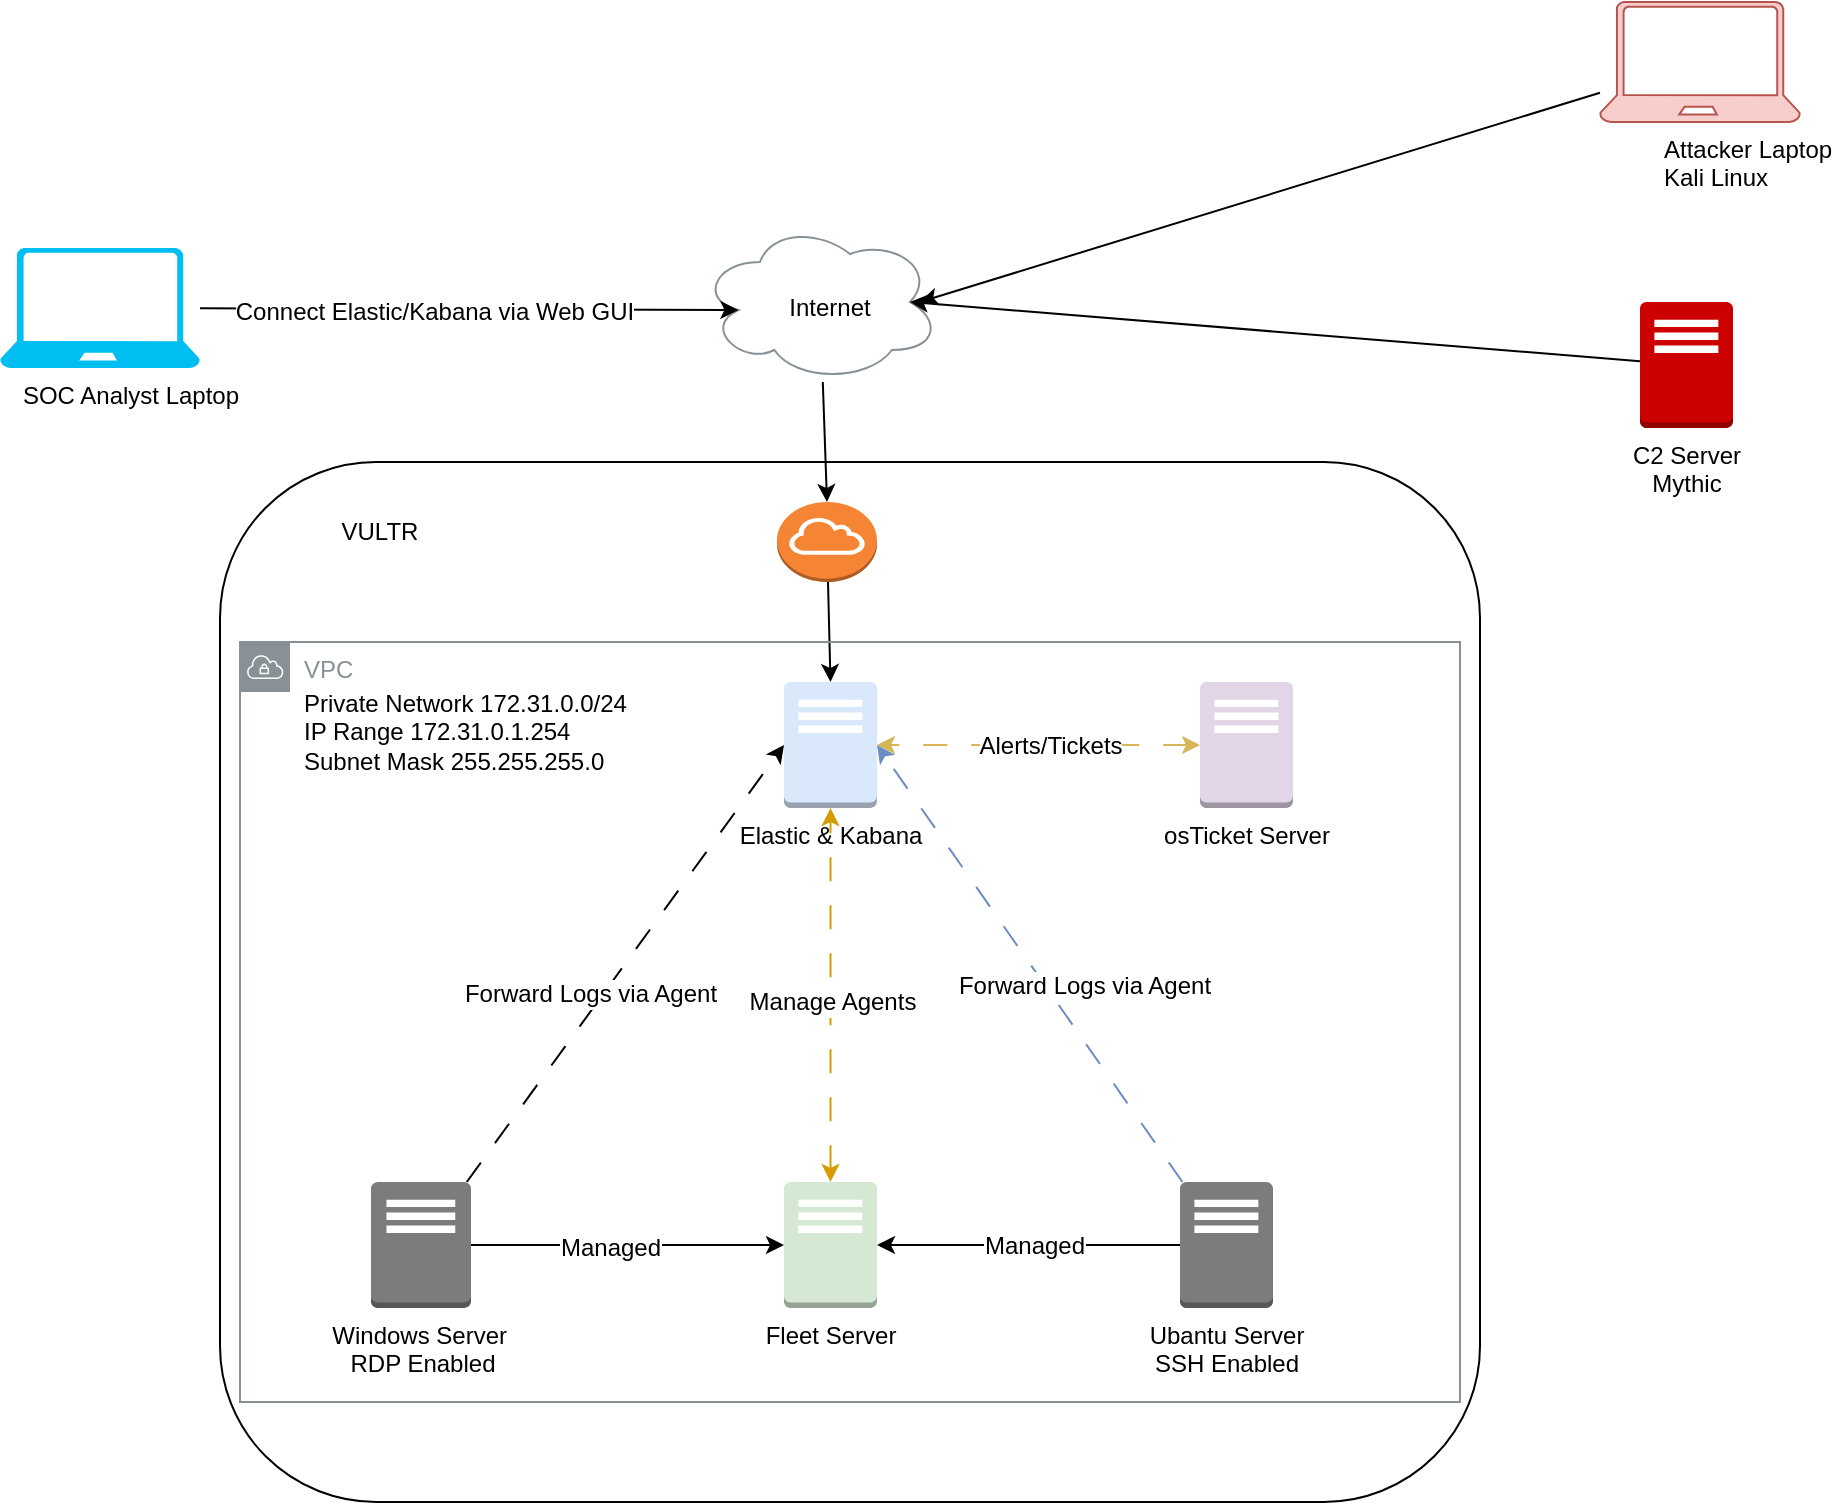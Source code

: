 <mxfile version="24.7.10">
  <diagram name="Page-1" id="KeTyE-5ZPgZzpwtjB9rL">
    <mxGraphModel dx="1434" dy="752" grid="1" gridSize="10" guides="1" tooltips="1" connect="1" arrows="1" fold="1" page="0" pageScale="1" pageWidth="850" pageHeight="1100" background="none" math="0" shadow="0">
      <root>
        <mxCell id="0" />
        <mxCell id="1" parent="0" />
        <mxCell id="5v4IaVlljQYW-ZFjI5Rw-18" value="VPC" style="sketch=0;outlineConnect=0;gradientColor=none;html=1;whiteSpace=wrap;fontSize=12;fontStyle=0;shape=mxgraph.aws4.group;grIcon=mxgraph.aws4.group_vpc;strokeColor=#879196;fillColor=none;verticalAlign=top;align=left;spacingLeft=30;fontColor=#879196;dashed=0;movable=1;resizable=1;rotatable=1;deletable=1;editable=1;locked=0;connectable=1;" vertex="1" parent="1">
          <mxGeometry x="170" y="450" width="520" height="410" as="geometry" />
        </mxCell>
        <mxCell id="5v4IaVlljQYW-ZFjI5Rw-9" value="" style="rounded=1;whiteSpace=wrap;html=1;" vertex="1" parent="1">
          <mxGeometry x="120" y="370" width="630" height="520" as="geometry" />
        </mxCell>
        <mxCell id="5v4IaVlljQYW-ZFjI5Rw-1" value="Elastic &amp;amp; Kabana" style="outlineConnect=0;dashed=0;verticalLabelPosition=bottom;verticalAlign=top;align=center;html=1;shape=mxgraph.aws3.traditional_server;fillColor=#dae8fc;strokeColor=#6c8ebf;" vertex="1" parent="1">
          <mxGeometry x="402" y="480" width="46.5" height="63" as="geometry" />
        </mxCell>
        <mxCell id="5v4IaVlljQYW-ZFjI5Rw-3" value="C2 Server&lt;div&gt;Mythic&lt;/div&gt;" style="outlineConnect=0;dashed=0;verticalLabelPosition=bottom;verticalAlign=top;align=center;html=1;shape=mxgraph.aws3.traditional_server;fillColor=#CC0000;strokeColor=#b85450;" vertex="1" parent="1">
          <mxGeometry x="830" y="290" width="46.5" height="63" as="geometry" />
        </mxCell>
        <mxCell id="5v4IaVlljQYW-ZFjI5Rw-4" value="os&lt;span style=&quot;background-color: initial;&quot;&gt;Ticket Server&lt;/span&gt;&lt;div&gt;&lt;div&gt;&lt;div&gt;&lt;br&gt;&lt;/div&gt;&lt;/div&gt;&lt;/div&gt;" style="outlineConnect=0;dashed=0;verticalLabelPosition=bottom;verticalAlign=top;align=center;html=1;shape=mxgraph.aws3.traditional_server;fillColor=#e1d5e7;strokeColor=#9673a6;" vertex="1" parent="1">
          <mxGeometry x="610" y="480" width="46.5" height="63" as="geometry" />
        </mxCell>
        <mxCell id="5v4IaVlljQYW-ZFjI5Rw-26" style="edgeStyle=orthogonalEdgeStyle;rounded=0;orthogonalLoop=1;jettySize=auto;html=1;fontFamily=Helvetica;fontSize=12;fontColor=#879196;fontStyle=0;resizable=1;" edge="1" parent="1" source="5v4IaVlljQYW-ZFjI5Rw-5" target="5v4IaVlljQYW-ZFjI5Rw-6">
          <mxGeometry relative="1" as="geometry" />
        </mxCell>
        <mxCell id="5v4IaVlljQYW-ZFjI5Rw-29" value="&lt;font color=&quot;#000000&quot;&gt;Managed&lt;/font&gt;" style="edgeLabel;html=1;align=center;verticalAlign=middle;resizable=0;points=[];dashed=0;sketch=0;strokeColor=#879196;spacingLeft=30;fontFamily=Helvetica;fontSize=12;fontColor=#879196;fontStyle=0;fillColor=none;gradientColor=none;" vertex="1" connectable="0" parent="5v4IaVlljQYW-ZFjI5Rw-26">
          <mxGeometry x="0.159" relative="1" as="geometry">
            <mxPoint as="offset" />
          </mxGeometry>
        </mxCell>
        <mxCell id="5v4IaVlljQYW-ZFjI5Rw-5" value="Ubantu Server&lt;div&gt;SSH Enabled&lt;/div&gt;&lt;div&gt;&lt;br&gt;&lt;/div&gt;" style="outlineConnect=0;dashed=0;verticalLabelPosition=bottom;verticalAlign=top;align=center;html=1;shape=mxgraph.aws3.traditional_server;fillColor=#7D7C7C;gradientColor=none;" vertex="1" parent="1">
          <mxGeometry x="600" y="730" width="46.5" height="63" as="geometry" />
        </mxCell>
        <mxCell id="5v4IaVlljQYW-ZFjI5Rw-31" style="edgeStyle=orthogonalEdgeStyle;rounded=0;orthogonalLoop=1;jettySize=auto;html=1;fontFamily=Helvetica;fontSize=12;fontColor=#879196;fontStyle=0;resizable=1;startArrow=classic;startFill=1;fillColor=#ffe6cc;strokeColor=#d79b00;dashed=1;dashPattern=12 12;" edge="1" parent="1" source="5v4IaVlljQYW-ZFjI5Rw-6" target="5v4IaVlljQYW-ZFjI5Rw-1">
          <mxGeometry relative="1" as="geometry">
            <Array as="points">
              <mxPoint x="425" y="580" />
              <mxPoint x="425" y="580" />
            </Array>
          </mxGeometry>
        </mxCell>
        <mxCell id="5v4IaVlljQYW-ZFjI5Rw-37" value="&lt;font color=&quot;#000000&quot;&gt;Manage Agents&lt;/font&gt;" style="edgeLabel;html=1;align=center;verticalAlign=middle;resizable=0;points=[];dashed=0;sketch=0;strokeColor=#879196;spacingLeft=30;fontFamily=Helvetica;fontSize=12;fontColor=#879196;fontStyle=0;fillColor=none;gradientColor=none;" vertex="1" connectable="0" parent="5v4IaVlljQYW-ZFjI5Rw-31">
          <mxGeometry x="-0.037" y="1" relative="1" as="geometry">
            <mxPoint x="-14" as="offset" />
          </mxGeometry>
        </mxCell>
        <mxCell id="5v4IaVlljQYW-ZFjI5Rw-6" value="Fleet Server&lt;div&gt;&lt;br&gt;&lt;/div&gt;" style="outlineConnect=0;dashed=0;verticalLabelPosition=bottom;verticalAlign=top;align=center;html=1;shape=mxgraph.aws3.traditional_server;fillColor=#d5e8d4;strokeColor=#82b366;" vertex="1" parent="1">
          <mxGeometry x="402" y="730" width="46.5" height="63" as="geometry" />
        </mxCell>
        <mxCell id="5v4IaVlljQYW-ZFjI5Rw-8" value="Windows Server&amp;nbsp;&lt;div&gt;RDP Enabled&lt;div&gt;&lt;br&gt;&lt;/div&gt;&lt;/div&gt;" style="outlineConnect=0;dashed=0;verticalLabelPosition=bottom;verticalAlign=top;align=center;html=1;shape=mxgraph.aws3.traditional_server;fillColor=#7D7C7C;gradientColor=none;" vertex="1" parent="1">
          <mxGeometry x="195.5" y="730" width="50" height="63" as="geometry" />
        </mxCell>
        <mxCell id="5v4IaVlljQYW-ZFjI5Rw-10" value="VULTR" style="text;html=1;align=center;verticalAlign=middle;whiteSpace=wrap;rounded=0;" vertex="1" parent="1">
          <mxGeometry x="170" y="390" width="60" height="30" as="geometry" />
        </mxCell>
        <mxCell id="5v4IaVlljQYW-ZFjI5Rw-25" style="edgeStyle=orthogonalEdgeStyle;rounded=0;orthogonalLoop=1;jettySize=auto;html=1;entryX=0;entryY=0.5;entryDx=0;entryDy=0;entryPerimeter=0;fontFamily=Helvetica;fontSize=12;fontColor=#879196;fontStyle=0;resizable=1;" edge="1" parent="1" source="5v4IaVlljQYW-ZFjI5Rw-8" target="5v4IaVlljQYW-ZFjI5Rw-6">
          <mxGeometry relative="1" as="geometry" />
        </mxCell>
        <mxCell id="5v4IaVlljQYW-ZFjI5Rw-28" value="&lt;font color=&quot;#000000&quot;&gt;Managed&lt;/font&gt;" style="edgeLabel;html=1;align=center;verticalAlign=middle;resizable=0;points=[];dashed=0;sketch=0;strokeColor=#879196;spacingLeft=30;fontFamily=Helvetica;fontSize=12;fontColor=#879196;fontStyle=0;fillColor=none;gradientColor=none;" vertex="1" connectable="0" parent="5v4IaVlljQYW-ZFjI5Rw-25">
          <mxGeometry x="-0.325" relative="1" as="geometry">
            <mxPoint x="1" y="1" as="offset" />
          </mxGeometry>
        </mxCell>
        <mxCell id="5v4IaVlljQYW-ZFjI5Rw-32" style="edgeStyle=orthogonalEdgeStyle;rounded=0;orthogonalLoop=1;jettySize=auto;html=1;entryX=1;entryY=0.5;entryDx=0;entryDy=0;entryPerimeter=0;fontFamily=Helvetica;fontSize=12;fontColor=#879196;fontStyle=0;resizable=1;fillColor=#fff2cc;strokeColor=#d6b656;startArrow=classic;startFill=1;dashed=1;dashPattern=12 12;" edge="1" parent="1" source="5v4IaVlljQYW-ZFjI5Rw-4" target="5v4IaVlljQYW-ZFjI5Rw-1">
          <mxGeometry relative="1" as="geometry" />
        </mxCell>
        <mxCell id="5v4IaVlljQYW-ZFjI5Rw-35" value="&lt;font color=&quot;#000000&quot;&gt;Alerts/Tickets&lt;/font&gt;" style="edgeLabel;html=1;align=center;verticalAlign=middle;resizable=0;points=[];dashed=0;sketch=0;strokeColor=#879196;spacingLeft=30;fontFamily=Helvetica;fontSize=12;fontColor=#879196;fontStyle=0;fillColor=none;gradientColor=none;" vertex="1" connectable="0" parent="5v4IaVlljQYW-ZFjI5Rw-32">
          <mxGeometry x="-0.071" y="4" relative="1" as="geometry">
            <mxPoint x="-15" y="-4" as="offset" />
          </mxGeometry>
        </mxCell>
        <mxCell id="5v4IaVlljQYW-ZFjI5Rw-38" style="rounded=0;orthogonalLoop=1;jettySize=auto;html=1;entryX=0;entryY=0.5;entryDx=0;entryDy=0;entryPerimeter=0;fontFamily=Helvetica;fontSize=12;fontColor=#879196;fontStyle=0;resizable=1;dashed=1;dashPattern=12 12;" edge="1" parent="1" source="5v4IaVlljQYW-ZFjI5Rw-8" target="5v4IaVlljQYW-ZFjI5Rw-1">
          <mxGeometry relative="1" as="geometry" />
        </mxCell>
        <mxCell id="5v4IaVlljQYW-ZFjI5Rw-40" value="&lt;font color=&quot;#000000&quot;&gt;Forward Logs via Agent&lt;/font&gt;" style="edgeLabel;html=1;align=center;verticalAlign=middle;resizable=0;points=[];dashed=0;sketch=0;strokeColor=#879196;spacingLeft=30;fontFamily=Helvetica;fontSize=12;fontColor=#879196;fontStyle=0;fillColor=none;gradientColor=none;" vertex="1" connectable="0" parent="5v4IaVlljQYW-ZFjI5Rw-38">
          <mxGeometry x="-0.132" relative="1" as="geometry">
            <mxPoint x="-22" as="offset" />
          </mxGeometry>
        </mxCell>
        <mxCell id="5v4IaVlljQYW-ZFjI5Rw-39" style="rounded=0;orthogonalLoop=1;jettySize=auto;html=1;entryX=1;entryY=0.5;entryDx=0;entryDy=0;entryPerimeter=0;fontFamily=Helvetica;fontSize=12;fontColor=#879196;fontStyle=0;resizable=1;fillColor=#dae8fc;strokeColor=#6c8ebf;dashed=1;dashPattern=12 12;" edge="1" parent="1" source="5v4IaVlljQYW-ZFjI5Rw-5" target="5v4IaVlljQYW-ZFjI5Rw-1">
          <mxGeometry relative="1" as="geometry" />
        </mxCell>
        <mxCell id="5v4IaVlljQYW-ZFjI5Rw-41" value="&lt;font color=&quot;#000000&quot;&gt;Forward Logs via Agent&lt;/font&gt;" style="edgeLabel;html=1;align=center;verticalAlign=middle;resizable=0;points=[];dashed=0;sketch=0;strokeColor=#879196;spacingLeft=30;fontFamily=Helvetica;fontSize=12;fontColor=#879196;fontStyle=0;fillColor=none;gradientColor=none;" vertex="1" connectable="0" parent="5v4IaVlljQYW-ZFjI5Rw-39">
          <mxGeometry x="-0.117" y="-3" relative="1" as="geometry">
            <mxPoint as="offset" />
          </mxGeometry>
        </mxCell>
        <mxCell id="5v4IaVlljQYW-ZFjI5Rw-43" value="&lt;font color=&quot;#000000&quot;&gt;Private Network 172.31.0.0/24&lt;/font&gt;&lt;div&gt;&lt;font color=&quot;#000000&quot;&gt;IP Range 172.31.0.1.254&lt;/font&gt;&lt;/div&gt;&lt;div&gt;&lt;font color=&quot;#000000&quot;&gt;Subnet Mask 255.255.255.0&lt;/font&gt;&lt;/div&gt;" style="text;html=1;align=left;verticalAlign=middle;whiteSpace=wrap;rounded=0;fontFamily=Helvetica;fontSize=12;fontColor=#879196;fontStyle=0;resizable=1;" vertex="1" parent="1">
          <mxGeometry x="160" y="490" width="170" height="30" as="geometry" />
        </mxCell>
        <mxCell id="5v4IaVlljQYW-ZFjI5Rw-44" value="" style="outlineConnect=0;dashed=0;verticalLabelPosition=bottom;verticalAlign=top;align=center;html=1;shape=mxgraph.aws3.internet_gateway;fillColor=#F58534;gradientColor=none;sketch=0;strokeColor=#879196;spacingLeft=30;fontFamily=Helvetica;fontSize=12;fontColor=#879196;fontStyle=0;resizable=1;" vertex="1" parent="1">
          <mxGeometry x="398.5" y="390" width="50" height="40" as="geometry" />
        </mxCell>
        <mxCell id="5v4IaVlljQYW-ZFjI5Rw-54" value="" style="ellipse;shape=cloud;whiteSpace=wrap;html=1;dashed=0;sketch=0;strokeColor=#879196;align=left;verticalAlign=top;spacingLeft=30;fontFamily=Helvetica;fontSize=12;fontColor=#879196;fontStyle=0;resizable=1;fillColor=none;gradientColor=none;" vertex="1" parent="1">
          <mxGeometry x="360" y="250" width="120" height="80" as="geometry" />
        </mxCell>
        <mxCell id="5v4IaVlljQYW-ZFjI5Rw-55" value="&lt;font color=&quot;#000000&quot;&gt;Internet&lt;/font&gt;" style="text;html=1;align=center;verticalAlign=middle;whiteSpace=wrap;rounded=0;fontFamily=Helvetica;fontSize=12;fontColor=#879196;fontStyle=0;resizable=1;" vertex="1" parent="1">
          <mxGeometry x="395.25" y="278" width="60" height="30" as="geometry" />
        </mxCell>
        <mxCell id="5v4IaVlljQYW-ZFjI5Rw-62" style="rounded=0;orthogonalLoop=1;jettySize=auto;html=1;entryX=0.5;entryY=0;entryDx=0;entryDy=0;entryPerimeter=0;fontFamily=Helvetica;fontSize=12;fontColor=#879196;fontStyle=0;resizable=1;" edge="1" parent="1" source="5v4IaVlljQYW-ZFjI5Rw-44" target="5v4IaVlljQYW-ZFjI5Rw-1">
          <mxGeometry relative="1" as="geometry" />
        </mxCell>
        <mxCell id="5v4IaVlljQYW-ZFjI5Rw-64" value="&lt;font color=&quot;#000000&quot;&gt;SOC Analyst Laptop&lt;/font&gt;" style="verticalLabelPosition=bottom;html=1;verticalAlign=top;align=center;strokeColor=none;fillColor=#00BEF2;shape=mxgraph.azure.laptop;pointerEvents=1;dashed=0;sketch=0;spacingLeft=30;fontFamily=Helvetica;fontSize=12;fontColor=#879196;fontStyle=0;resizable=1;" vertex="1" parent="1">
          <mxGeometry x="10" y="263" width="100" height="60" as="geometry" />
        </mxCell>
        <mxCell id="5v4IaVlljQYW-ZFjI5Rw-72" style="rounded=0;orthogonalLoop=1;jettySize=auto;html=1;entryX=0.16;entryY=0.55;entryDx=0;entryDy=0;entryPerimeter=0;fontFamily=Helvetica;fontSize=12;fontColor=#879196;fontStyle=0;resizable=1;" edge="1" parent="1" source="5v4IaVlljQYW-ZFjI5Rw-64" target="5v4IaVlljQYW-ZFjI5Rw-54">
          <mxGeometry relative="1" as="geometry" />
        </mxCell>
        <mxCell id="5v4IaVlljQYW-ZFjI5Rw-75" value="" style="edgeLabel;html=1;align=center;verticalAlign=middle;resizable=0;points=[];dashed=0;sketch=0;strokeColor=#879196;spacingLeft=30;fontFamily=Helvetica;fontSize=12;fontColor=#879196;fontStyle=0;fillColor=none;gradientColor=none;" vertex="1" connectable="0" parent="5v4IaVlljQYW-ZFjI5Rw-72">
          <mxGeometry x="-0.71" y="-1" relative="1" as="geometry">
            <mxPoint as="offset" />
          </mxGeometry>
        </mxCell>
        <mxCell id="5v4IaVlljQYW-ZFjI5Rw-76" value="&lt;font color=&quot;#000000&quot;&gt;Connect Elastic/Kabana via Web GUI&lt;/font&gt;" style="edgeLabel;html=1;align=center;verticalAlign=middle;resizable=0;points=[];dashed=0;sketch=0;strokeColor=#879196;spacingLeft=30;fontFamily=Helvetica;fontSize=12;fontColor=#879196;fontStyle=0;fillColor=none;gradientColor=none;" vertex="1" connectable="0" parent="5v4IaVlljQYW-ZFjI5Rw-72">
          <mxGeometry x="-0.242" y="-1" relative="1" as="geometry">
            <mxPoint as="offset" />
          </mxGeometry>
        </mxCell>
        <mxCell id="5v4IaVlljQYW-ZFjI5Rw-85" style="rounded=0;orthogonalLoop=1;jettySize=auto;html=1;fontFamily=Helvetica;fontSize=12;fontColor=#879196;fontStyle=0;resizable=1;" edge="1" parent="1" source="5v4IaVlljQYW-ZFjI5Rw-77">
          <mxGeometry relative="1" as="geometry">
            <mxPoint x="470" y="290" as="targetPoint" />
          </mxGeometry>
        </mxCell>
        <mxCell id="5v4IaVlljQYW-ZFjI5Rw-77" value="Attacker Laptop&lt;div&gt;Kali Linux&lt;/div&gt;" style="verticalLabelPosition=bottom;html=1;verticalAlign=top;align=left;strokeColor=#b85450;fillColor=#f8cecc;shape=mxgraph.azure.laptop;pointerEvents=1;dashed=0;sketch=0;spacingLeft=30;fontFamily=Helvetica;fontSize=12;fontStyle=0;resizable=1;" vertex="1" parent="1">
          <mxGeometry x="810" y="140" width="100" height="60" as="geometry" />
        </mxCell>
        <mxCell id="5v4IaVlljQYW-ZFjI5Rw-84" style="rounded=0;orthogonalLoop=1;jettySize=auto;html=1;entryX=0.875;entryY=0.5;entryDx=0;entryDy=0;entryPerimeter=0;fontFamily=Helvetica;fontSize=12;fontColor=#879196;fontStyle=0;resizable=1;" edge="1" parent="1" source="5v4IaVlljQYW-ZFjI5Rw-3" target="5v4IaVlljQYW-ZFjI5Rw-54">
          <mxGeometry relative="1" as="geometry" />
        </mxCell>
        <mxCell id="5v4IaVlljQYW-ZFjI5Rw-87" style="rounded=0;orthogonalLoop=1;jettySize=auto;html=1;entryX=0.5;entryY=0;entryDx=0;entryDy=0;entryPerimeter=0;fontFamily=Helvetica;fontSize=12;fontColor=#879196;fontStyle=0;resizable=1;" edge="1" parent="1" source="5v4IaVlljQYW-ZFjI5Rw-54" target="5v4IaVlljQYW-ZFjI5Rw-44">
          <mxGeometry relative="1" as="geometry" />
        </mxCell>
        <mxCell id="5v4IaVlljQYW-ZFjI5Rw-88" value="VPC" style="sketch=0;outlineConnect=0;gradientColor=none;html=1;whiteSpace=wrap;fontSize=12;fontStyle=0;shape=mxgraph.aws4.group;grIcon=mxgraph.aws4.group_vpc;strokeColor=#879196;fillColor=none;verticalAlign=top;align=left;spacingLeft=30;fontColor=#879196;dashed=0;fontFamily=Helvetica;resizable=1;" vertex="1" parent="1">
          <mxGeometry x="130" y="460" width="610" height="380" as="geometry" />
        </mxCell>
      </root>
    </mxGraphModel>
  </diagram>
</mxfile>
